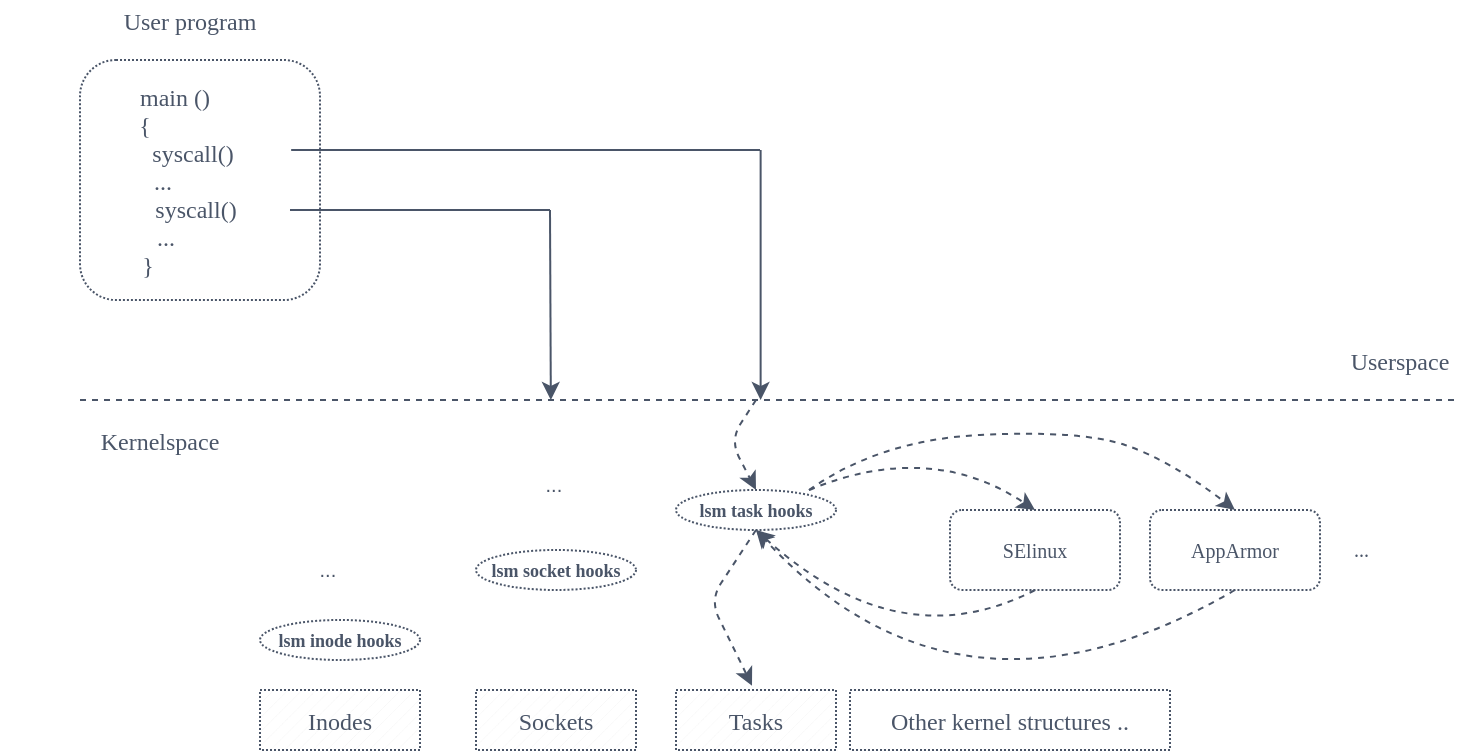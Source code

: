 <mxfile version="13.7.4" type="google" pages="2"><diagram id="0brpkZwbTc6vf-aFSqWg" name="Page-1"><mxGraphModel dx="1038" dy="492" grid="1" gridSize="5" guides="1" tooltips="1" connect="1" arrows="1" fold="1" page="1" pageScale="1" pageWidth="827" pageHeight="1169" math="0" shadow="0"><root><mxCell id="0"/><mxCell id="1" parent="0"/><mxCell id="gxxLXzPuCB86WvynxpCM-1" value="" style="endArrow=none;dashed=1;strokeColor=#4a5568;fontColor=#4A5568;" parent="1" edge="1"><mxGeometry width="50" height="50" relative="1" as="geometry"><mxPoint x="50" y="260" as="sourcePoint"/><mxPoint x="740" y="260" as="targetPoint"/></mxGeometry></mxCell><mxCell id="gxxLXzPuCB86WvynxpCM-2" value="Userspace" style="text;fillColor=none;align=center;verticalAlign=middle;rounded=0;fontFamily=Maven Pro;fontSource=https%3A%2F%2Ffonts.googleapis.com%2Fcss%3Ffamily%3DMaven%2BPro;fontColor=#4A5568;" parent="1" vertex="1"><mxGeometry x="690" y="230" width="40" height="20" as="geometry"/></mxCell><mxCell id="gxxLXzPuCB86WvynxpCM-3" value="Kernelspace" style="text;fillColor=none;align=center;verticalAlign=middle;rounded=0;fontFamily=Maven Pro;fontSource=https%3A%2F%2Ffonts.googleapis.com%2Fcss%3Ffamily%3DMaven%2BPro;fontColor=#4A5568;" parent="1" vertex="1"><mxGeometry x="70" y="270" width="40" height="20" as="geometry"/></mxCell><mxCell id="gxxLXzPuCB86WvynxpCM-4" value="" style="rounded=1;whiteSpace=wrap;fillColor=none;dashed=1;dashPattern=1 1;strokeColor=#4a5568;fontColor=#4A5568;" parent="1" vertex="1"><mxGeometry x="50" y="90" width="120" height="120" as="geometry"/></mxCell><mxCell id="gxxLXzPuCB86WvynxpCM-5" value="          main ()&#10;{&#10;                syscall()&#10;      ...&#10;                 syscall()&#10;       ...&#10; }" style="text;fillColor=none;align=center;verticalAlign=middle;rounded=0;dashed=1;dashPattern=1 1;fontFamily=Maven Pro;fontSource=https%3A%2F%2Ffonts.googleapis.com%2Fcss%3Ffamily%3DMaven%2BPro;labelBackgroundColor=none;fontColor=#4A5568;" parent="1" vertex="1"><mxGeometry x="10" y="80" width="145" height="140" as="geometry"/></mxCell><mxCell id="gxxLXzPuCB86WvynxpCM-6" value="" style="verticalLabelPosition=bottom;verticalAlign=top;shape=mxgraph.basic.patternFillRect;fillStyle=diag;step=5;fillStrokeWidth=0.2;fillStrokeColor=#dddddd;dashed=1;dashPattern=1 1;fillColor=none;strokeColor=#4a5568;fontColor=#4A5568;" parent="1" vertex="1"><mxGeometry x="140" y="405" width="80" height="30" as="geometry"/></mxCell><mxCell id="gxxLXzPuCB86WvynxpCM-7" value="" style="verticalLabelPosition=bottom;verticalAlign=top;shape=mxgraph.basic.patternFillRect;fillStyle=diag;step=5;fillStrokeWidth=0.2;fillStrokeColor=#dddddd;dashed=1;dashPattern=1 1;fillColor=none;strokeColor=#4a5568;fontColor=#4A5568;" parent="1" vertex="1"><mxGeometry x="248" y="405" width="80" height="30" as="geometry"/></mxCell><mxCell id="gxxLXzPuCB86WvynxpCM-8" value="" style="verticalLabelPosition=bottom;verticalAlign=top;shape=mxgraph.basic.patternFillRect;fillStyle=diag;step=5;fillStrokeWidth=0.2;fillStrokeColor=#dddddd;dashed=1;dashPattern=1 1;fillColor=none;strokeColor=#4a5568;fontColor=#4A5568;" parent="1" vertex="1"><mxGeometry x="348" y="405" width="80" height="30" as="geometry"/></mxCell><mxCell id="gxxLXzPuCB86WvynxpCM-10" value="Inodes" style="text;fillColor=none;align=center;verticalAlign=middle;rounded=0;dashed=1;dashPattern=1 1;fontFamily=Maven Pro;fontSource=https%3A%2F%2Ffonts.googleapis.com%2Fcss%3Ffamily%3DMaven%2BPro;strokeColor=#4a5568;fontColor=#4A5568;" parent="1" vertex="1"><mxGeometry x="140" y="405" width="80" height="30" as="geometry"/></mxCell><mxCell id="gxxLXzPuCB86WvynxpCM-11" value="Sockets" style="text;fillColor=none;align=center;verticalAlign=middle;rounded=0;dashed=1;dashPattern=1 1;fontFamily=Maven Pro;fontSource=https%3A%2F%2Ffonts.googleapis.com%2Fcss%3Ffamily%3DMaven%2BPro;strokeColor=#4a5568;fontColor=#4A5568;" parent="1" vertex="1"><mxGeometry x="248" y="405" width="80" height="30" as="geometry"/></mxCell><mxCell id="gxxLXzPuCB86WvynxpCM-12" value="Tasks" style="text;fillColor=none;align=center;verticalAlign=middle;rounded=0;dashed=1;dashPattern=1 1;fontFamily=Maven Pro;fontSource=https%3A%2F%2Ffonts.googleapis.com%2Fcss%3Ffamily%3DMaven%2BPro;strokeColor=#4a5568;fontColor=#4A5568;" parent="1" vertex="1"><mxGeometry x="348" y="405" width="80" height="30" as="geometry"/></mxCell><mxCell id="gxxLXzPuCB86WvynxpCM-13" value="Other kernel structures .." style="text;fillColor=none;align=center;verticalAlign=middle;rounded=0;dashed=1;dashPattern=1 1;fontFamily=Maven Pro;fontSource=https%3A%2F%2Ffonts.googleapis.com%2Fcss%3Ffamily%3DMaven%2BPro;strokeColor=#4a5568;fontColor=#4A5568;" parent="1" vertex="1"><mxGeometry x="435" y="405" width="160" height="30" as="geometry"/></mxCell><mxCell id="gxxLXzPuCB86WvynxpCM-14" value="" style="ellipse;whiteSpace=wrap;dashed=1;dashPattern=1 1;fillColor=none;strokeColor=#4a5568;fontColor=#4A5568;" parent="1" vertex="1"><mxGeometry x="140" y="370" width="80" height="20" as="geometry"/></mxCell><mxCell id="gxxLXzPuCB86WvynxpCM-15" value="" style="ellipse;whiteSpace=wrap;dashed=1;dashPattern=1 1;fillColor=none;strokeColor=#4a5568;fontColor=#4A5568;" parent="1" vertex="1"><mxGeometry x="248" y="335" width="80" height="20" as="geometry"/></mxCell><mxCell id="gxxLXzPuCB86WvynxpCM-16" value="" style="ellipse;whiteSpace=wrap;dashed=1;dashPattern=1 1;fillColor=none;strokeColor=#4a5568;fontColor=#4A5568;" parent="1" vertex="1"><mxGeometry x="348" y="305" width="80" height="20" as="geometry"/></mxCell><mxCell id="gxxLXzPuCB86WvynxpCM-17" value="lsm inode hooks" style="text;fillColor=none;align=center;verticalAlign=middle;rounded=0;dashed=1;dashPattern=1 1;fontSize=9;fontFamily=Maven Pro;fontSource=https%3A%2F%2Ffonts.googleapis.com%2Fcss%3Ffamily%3DMaven%2BPro;fontStyle=1;fontColor=#4A5568;" parent="1" vertex="1"><mxGeometry x="127" y="370" width="106" height="20" as="geometry"/></mxCell><mxCell id="gxxLXzPuCB86WvynxpCM-18" value="lsm socket hooks" style="text;fillColor=none;align=center;verticalAlign=middle;rounded=0;dashed=1;dashPattern=1 1;fontSize=9;fontFamily=Maven Pro;fontSource=https%3A%2F%2Ffonts.googleapis.com%2Fcss%3Ffamily%3DMaven%2BPro;fontStyle=1;fontColor=#4A5568;" parent="1" vertex="1"><mxGeometry x="235" y="335" width="106" height="20" as="geometry"/></mxCell><mxCell id="gxxLXzPuCB86WvynxpCM-19" value="lsm task hooks" style="text;fillColor=none;align=center;verticalAlign=middle;rounded=0;dashed=1;dashPattern=1 1;fontSize=9;fontFamily=Maven Pro;fontSource=https%3A%2F%2Ffonts.googleapis.com%2Fcss%3Ffamily%3DMaven%2BPro;fontStyle=1;fontColor=#4A5568;" parent="1" vertex="1"><mxGeometry x="335" y="305" width="106" height="20" as="geometry"/></mxCell><mxCell id="gxxLXzPuCB86WvynxpCM-20" value="User program" style="text;fillColor=none;align=center;verticalAlign=middle;rounded=0;dashed=1;dashPattern=1 1;fontSize=12;fontFamily=Maven Pro;fontSource=https%3A%2F%2Ffonts.googleapis.com%2Fcss%3Ffamily%3DMaven%2BPro;labelBackgroundColor=none;fontColor=#4A5568;" parent="1" vertex="1"><mxGeometry x="60" y="60" width="90" height="20" as="geometry"/></mxCell><mxCell id="gxxLXzPuCB86WvynxpCM-21" value="" style="endArrow=none;fontSize=12;exitX=1.004;exitY=0.393;exitDx=0;exitDy=0;exitPerimeter=0;strokeColor=#4a5568;fontColor=#4A5568;" parent="1" source="gxxLXzPuCB86WvynxpCM-5" edge="1"><mxGeometry width="50" height="50" relative="1" as="geometry"><mxPoint x="390" y="290" as="sourcePoint"/><mxPoint x="390" y="135" as="targetPoint"/></mxGeometry></mxCell><mxCell id="gxxLXzPuCB86WvynxpCM-22" value="" style="endArrow=classic;fontSize=12;strokeColor=#4a5568;fontColor=#4A5568;" parent="1" edge="1"><mxGeometry width="50" height="50" relative="1" as="geometry"><mxPoint x="390.31" y="135" as="sourcePoint"/><mxPoint x="390.31" y="260" as="targetPoint"/></mxGeometry></mxCell><mxCell id="gxxLXzPuCB86WvynxpCM-23" value="" style="endArrow=none;fontSize=12;exitX=1.004;exitY=0.393;exitDx=0;exitDy=0;exitPerimeter=0;strokeColor=#4a5568;fontColor=#4A5568;" parent="1" edge="1"><mxGeometry width="50" height="50" relative="1" as="geometry"><mxPoint x="155.0" y="165.02" as="sourcePoint"/><mxPoint x="285" y="165" as="targetPoint"/></mxGeometry></mxCell><mxCell id="gxxLXzPuCB86WvynxpCM-24" value="" style="endArrow=classic;fontSize=12;strokeColor=#4a5568;fontColor=#4A5568;" parent="1" edge="1"><mxGeometry width="50" height="50" relative="1" as="geometry"><mxPoint x="285.0" y="165" as="sourcePoint"/><mxPoint x="285.42" y="260" as="targetPoint"/></mxGeometry></mxCell><mxCell id="gxxLXzPuCB86WvynxpCM-28" value="SElinux" style="rounded=1;dashed=1;dashPattern=1 1;fillColor=none;fontSize=10;fontFamily=Maven Pro;fontSource=https%3A%2F%2Ffonts.googleapis.com%2Fcss%3Ffamily%3DMaven%2BPro;strokeColor=#4a5568;fontColor=#4A5568;" parent="1" vertex="1"><mxGeometry x="485" y="315" width="85" height="40" as="geometry"/></mxCell><mxCell id="gxxLXzPuCB86WvynxpCM-29" value="AppArmor" style="rounded=1;dashed=1;dashPattern=1 1;fillColor=none;fontSize=10;fontFamily=Maven Pro;fontSource=https%3A%2F%2Ffonts.googleapis.com%2Fcss%3Ffamily%3DMaven%2BPro;strokeColor=#4a5568;fontColor=#4A5568;" parent="1" vertex="1"><mxGeometry x="585" y="315" width="85" height="40" as="geometry"/></mxCell><mxCell id="gxxLXzPuCB86WvynxpCM-30" value="...&#10;" style="text;fontSize=10;fontFamily=Maven Pro;fontSource=https%3A%2F%2Ffonts.googleapis.com%2Fcss%3Ffamily%3DMaven%2BPro;fontColor=#4A5568;" parent="1" vertex="1"><mxGeometry x="685" y="322.5" width="50" height="25" as="geometry"/></mxCell><mxCell id="gxxLXzPuCB86WvynxpCM-31" value="" style="endArrow=classic;fontSize=10;curved=1;entryX=0.5;entryY=0;entryDx=0;entryDy=0;exitX=0.75;exitY=0;exitDx=0;exitDy=0;dashed=1;strokeColor=#4a5568;fontColor=#4A5568;" parent="1" source="gxxLXzPuCB86WvynxpCM-19" target="gxxLXzPuCB86WvynxpCM-28" edge="1"><mxGeometry width="50" height="50" relative="1" as="geometry"><mxPoint x="370" y="340" as="sourcePoint"/><mxPoint x="420" y="290" as="targetPoint"/><Array as="points"><mxPoint x="475" y="280"/></Array></mxGeometry></mxCell><mxCell id="gxxLXzPuCB86WvynxpCM-33" value="" style="endArrow=classic;fontSize=10;curved=1;entryX=0.5;entryY=0;entryDx=0;entryDy=0;exitX=0.75;exitY=0;exitDx=0;exitDy=0;dashed=1;strokeColor=#4a5568;fontColor=#4A5568;" parent="1" source="gxxLXzPuCB86WvynxpCM-19" target="gxxLXzPuCB86WvynxpCM-29" edge="1"><mxGeometry width="50" height="50" relative="1" as="geometry"><mxPoint x="419.5" y="310" as="sourcePoint"/><mxPoint x="532.5" y="320" as="targetPoint"/><Array as="points"><mxPoint x="450" y="280"/><mxPoint x="550" y="275"/><mxPoint x="595" y="290"/></Array></mxGeometry></mxCell><mxCell id="gxxLXzPuCB86WvynxpCM-41" value="" style="endArrow=classic;dashed=1;fontSize=10;entryX=0.5;entryY=0;entryDx=0;entryDy=0;strokeColor=#4a5568;fontColor=#4A5568;" parent="1" target="gxxLXzPuCB86WvynxpCM-19" edge="1"><mxGeometry width="50" height="50" relative="1" as="geometry"><mxPoint x="388" y="260" as="sourcePoint"/><mxPoint x="388" y="285" as="targetPoint"/><Array as="points"><mxPoint x="375" y="280"/></Array></mxGeometry></mxCell><mxCell id="gxxLXzPuCB86WvynxpCM-43" value="" style="endArrow=classic;fontSize=10;curved=1;entryX=0.5;entryY=1;entryDx=0;entryDy=0;exitX=0.5;exitY=1;exitDx=0;exitDy=0;dashed=1;strokeColor=#4a5568;fontColor=#4A5568;" parent="1" source="gxxLXzPuCB86WvynxpCM-29" target="gxxLXzPuCB86WvynxpCM-19" edge="1"><mxGeometry width="50" height="50" relative="1" as="geometry"><mxPoint x="419.5" y="310" as="sourcePoint"/><mxPoint x="532.5" y="320" as="targetPoint"/><Array as="points"><mxPoint x="490" y="435"/></Array></mxGeometry></mxCell><mxCell id="gxxLXzPuCB86WvynxpCM-44" value="" style="endArrow=classic;fontSize=10;curved=1;entryX=0.5;entryY=1;entryDx=0;entryDy=0;exitX=0.5;exitY=1;exitDx=0;exitDy=0;dashed=1;strokeColor=#4a5568;fontColor=#4A5568;" parent="1" source="gxxLXzPuCB86WvynxpCM-28" target="gxxLXzPuCB86WvynxpCM-19" edge="1"><mxGeometry width="50" height="50" relative="1" as="geometry"><mxPoint x="632.5" y="360" as="sourcePoint"/><mxPoint x="393" y="330" as="targetPoint"/><Array as="points"><mxPoint x="460" y="390"/></Array></mxGeometry></mxCell><mxCell id="gxxLXzPuCB86WvynxpCM-50" value="" style="endArrow=classic;dashed=1;fontSize=10;entryX=0.475;entryY=-0.072;entryDx=0;entryDy=0;entryPerimeter=0;strokeColor=#4a5568;exitX=0.5;exitY=1;exitDx=0;exitDy=0;fontColor=#4A5568;" parent="1" source="gxxLXzPuCB86WvynxpCM-19" target="gxxLXzPuCB86WvynxpCM-12" edge="1"><mxGeometry width="50" height="50" relative="1" as="geometry"><mxPoint x="385.5" y="355" as="sourcePoint"/><mxPoint x="385.5" y="380" as="targetPoint"/><Array as="points"><mxPoint x="365" y="360"/></Array></mxGeometry></mxCell><mxCell id="gxxLXzPuCB86WvynxpCM-51" value=" ...&#10;" style="text;fontSize=10;labelBackgroundColor=none;fontColor=#4A5568;" parent="1" vertex="1"><mxGeometry x="278" y="290" width="50" height="25" as="geometry"/></mxCell><mxCell id="gxxLXzPuCB86WvynxpCM-52" value=" ...&#10;" style="text;fontSize=10;labelBackgroundColor=none;fontColor=#4A5568;" parent="1" vertex="1"><mxGeometry x="165" y="332.5" width="50" height="25" as="geometry"/></mxCell></root></mxGraphModel></diagram><diagram id="CMXKV2ii1ep44NX_q7-K" name="Page-2"><mxGraphModel dx="1038" dy="548" grid="1" gridSize="7" guides="1" tooltips="1" connect="1" arrows="1" fold="1" page="1" pageScale="1" pageWidth="827" pageHeight="1169" math="0" shadow="0"><root><mxCell id="F9hWBDKzyw-qN9qB1SEu-0"/><mxCell id="F9hWBDKzyw-qN9qB1SEu-1" parent="F9hWBDKzyw-qN9qB1SEu-0"/><mxCell id="vwLMFs083mkxRvPSiOHg-0" value="" style="endArrow=none;dashed=1;strokeColor=#4a5568;fontColor=#4A5568;fontFamily=Maven Pro;fontSource=https%3A%2F%2Ffonts.googleapis.com%2Fcss%3Ffamily%3DMaven%2BPro;" edge="1" parent="F9hWBDKzyw-qN9qB1SEu-1"><mxGeometry width="50" height="50" relative="1" as="geometry"><mxPoint x="50" y="210" as="sourcePoint"/><mxPoint x="740" y="210" as="targetPoint"/></mxGeometry></mxCell><mxCell id="vwLMFs083mkxRvPSiOHg-1" value="Userspace" style="text;fillColor=none;align=center;verticalAlign=middle;rounded=0;fontFamily=Maven Pro;fontSource=https%3A%2F%2Ffonts.googleapis.com%2Fcss%3Ffamily%3DMaven%2BPro;fontColor=#4A5568;" vertex="1" parent="F9hWBDKzyw-qN9qB1SEu-1"><mxGeometry x="690" y="180" width="40" height="20" as="geometry"/></mxCell><mxCell id="vwLMFs083mkxRvPSiOHg-2" value="Kernelspace" style="text;fillColor=none;align=center;verticalAlign=middle;rounded=0;fontFamily=Maven Pro;fontSource=https%3A%2F%2Ffonts.googleapis.com%2Fcss%3Ffamily%3DMaven%2BPro;fontColor=#4A5568;" vertex="1" parent="F9hWBDKzyw-qN9qB1SEu-1"><mxGeometry x="60" y="220" width="40" height="20" as="geometry"/></mxCell><mxCell id="vwLMFs083mkxRvPSiOHg-5" value="" style="verticalLabelPosition=bottom;verticalAlign=top;shape=mxgraph.basic.patternFillRect;fillStyle=diag;step=5;fillStrokeWidth=0.2;fillStrokeColor=#dddddd;dashed=1;dashPattern=1 1;fillColor=none;strokeColor=#4a5568;fontColor=#4A5568;fontFamily=Maven Pro;fontSource=https%3A%2F%2Ffonts.googleapis.com%2Fcss%3Ffamily%3DMaven%2BPro;" vertex="1" parent="F9hWBDKzyw-qN9qB1SEu-1"><mxGeometry x="140" y="405" width="80" height="30" as="geometry"/></mxCell><mxCell id="vwLMFs083mkxRvPSiOHg-6" value="" style="verticalLabelPosition=bottom;verticalAlign=top;shape=mxgraph.basic.patternFillRect;fillStyle=diag;step=5;fillStrokeWidth=0.2;fillStrokeColor=#dddddd;dashed=1;dashPattern=1 1;fillColor=none;strokeColor=#4a5568;fontColor=#4A5568;fontFamily=Maven Pro;fontSource=https%3A%2F%2Ffonts.googleapis.com%2Fcss%3Ffamily%3DMaven%2BPro;" vertex="1" parent="F9hWBDKzyw-qN9qB1SEu-1"><mxGeometry x="248" y="405" width="80" height="30" as="geometry"/></mxCell><mxCell id="vwLMFs083mkxRvPSiOHg-7" value="" style="verticalLabelPosition=bottom;verticalAlign=top;shape=mxgraph.basic.patternFillRect;fillStyle=diag;step=5;fillStrokeWidth=0.2;fillStrokeColor=#dddddd;dashed=1;dashPattern=1 1;fillColor=none;strokeColor=#4a5568;fontColor=#4A5568;fontFamily=Maven Pro;fontSource=https%3A%2F%2Ffonts.googleapis.com%2Fcss%3Ffamily%3DMaven%2BPro;" vertex="1" parent="F9hWBDKzyw-qN9qB1SEu-1"><mxGeometry x="348" y="405" width="80" height="30" as="geometry"/></mxCell><mxCell id="vwLMFs083mkxRvPSiOHg-8" value="Inodes" style="text;fillColor=none;align=center;verticalAlign=middle;rounded=0;dashed=1;dashPattern=1 1;fontFamily=Maven Pro;fontSource=https%3A%2F%2Ffonts.googleapis.com%2Fcss%3Ffamily%3DMaven%2BPro;strokeColor=#4a5568;fontColor=#4A5568;" vertex="1" parent="F9hWBDKzyw-qN9qB1SEu-1"><mxGeometry x="140" y="405" width="80" height="30" as="geometry"/></mxCell><mxCell id="vwLMFs083mkxRvPSiOHg-9" value="Sockets" style="text;fillColor=none;align=center;verticalAlign=middle;rounded=0;dashed=1;dashPattern=1 1;fontFamily=Maven Pro;fontSource=https%3A%2F%2Ffonts.googleapis.com%2Fcss%3Ffamily%3DMaven%2BPro;strokeColor=#4a5568;fontColor=#4A5568;" vertex="1" parent="F9hWBDKzyw-qN9qB1SEu-1"><mxGeometry x="248" y="405" width="80" height="30" as="geometry"/></mxCell><mxCell id="vwLMFs083mkxRvPSiOHg-10" value="Tasks" style="text;fillColor=none;align=center;verticalAlign=middle;rounded=0;dashed=1;dashPattern=1 1;fontFamily=Maven Pro;fontSource=https%3A%2F%2Ffonts.googleapis.com%2Fcss%3Ffamily%3DMaven%2BPro;strokeColor=#4a5568;fontColor=#4A5568;" vertex="1" parent="F9hWBDKzyw-qN9qB1SEu-1"><mxGeometry x="348" y="405" width="80" height="30" as="geometry"/></mxCell><mxCell id="vwLMFs083mkxRvPSiOHg-11" value="Other kernel structures .." style="text;fillColor=none;align=center;verticalAlign=middle;rounded=0;dashed=1;dashPattern=1 1;fontFamily=Maven Pro;fontSource=https%3A%2F%2Ffonts.googleapis.com%2Fcss%3Ffamily%3DMaven%2BPro;strokeColor=#4a5568;fontColor=#4A5568;" vertex="1" parent="F9hWBDKzyw-qN9qB1SEu-1"><mxGeometry x="435" y="405" width="160" height="30" as="geometry"/></mxCell><mxCell id="vwLMFs083mkxRvPSiOHg-12" value="" style="ellipse;whiteSpace=wrap;dashed=1;dashPattern=1 1;fillColor=none;strokeColor=#4a5568;fontColor=#4A5568;fontFamily=Maven Pro;fontSource=https%3A%2F%2Ffonts.googleapis.com%2Fcss%3Ffamily%3DMaven%2BPro;" vertex="1" parent="F9hWBDKzyw-qN9qB1SEu-1"><mxGeometry x="140" y="370" width="80" height="20" as="geometry"/></mxCell><mxCell id="vwLMFs083mkxRvPSiOHg-13" value="" style="ellipse;whiteSpace=wrap;dashed=1;dashPattern=1 1;fillColor=none;strokeColor=#4a5568;fontColor=#4A5568;fontFamily=Maven Pro;fontSource=https%3A%2F%2Ffonts.googleapis.com%2Fcss%3Ffamily%3DMaven%2BPro;" vertex="1" parent="F9hWBDKzyw-qN9qB1SEu-1"><mxGeometry x="248" y="335" width="80" height="20" as="geometry"/></mxCell><mxCell id="vwLMFs083mkxRvPSiOHg-14" value="" style="ellipse;whiteSpace=wrap;dashed=1;dashPattern=1 1;fillColor=none;strokeColor=#4a5568;fontColor=#4A5568;fontFamily=Maven Pro;fontSource=https%3A%2F%2Ffonts.googleapis.com%2Fcss%3Ffamily%3DMaven%2BPro;" vertex="1" parent="F9hWBDKzyw-qN9qB1SEu-1"><mxGeometry x="348" y="305" width="80" height="20" as="geometry"/></mxCell><mxCell id="vwLMFs083mkxRvPSiOHg-15" value="lsm inode hooks" style="text;fillColor=none;align=center;verticalAlign=middle;rounded=0;dashed=1;dashPattern=1 1;fontSize=9;fontFamily=Maven Pro;fontSource=https%3A%2F%2Ffonts.googleapis.com%2Fcss%3Ffamily%3DMaven%2BPro;fontStyle=1;fontColor=#4A5568;" vertex="1" parent="F9hWBDKzyw-qN9qB1SEu-1"><mxGeometry x="127" y="370" width="106" height="20" as="geometry"/></mxCell><mxCell id="vwLMFs083mkxRvPSiOHg-16" value="lsm socket hooks" style="text;fillColor=none;align=center;verticalAlign=middle;rounded=0;dashed=1;dashPattern=1 1;fontSize=9;fontFamily=Maven Pro;fontSource=https%3A%2F%2Ffonts.googleapis.com%2Fcss%3Ffamily%3DMaven%2BPro;fontStyle=1;fontColor=#4A5568;" vertex="1" parent="F9hWBDKzyw-qN9qB1SEu-1"><mxGeometry x="235" y="335" width="106" height="20" as="geometry"/></mxCell><mxCell id="vwLMFs083mkxRvPSiOHg-17" value="lsm task hooks" style="text;fillColor=none;align=center;verticalAlign=middle;rounded=0;dashed=1;dashPattern=1 1;fontSize=9;fontFamily=Maven Pro;fontSource=https%3A%2F%2Ffonts.googleapis.com%2Fcss%3Ffamily%3DMaven%2BPro;fontStyle=1;fontColor=#4A5568;" vertex="1" parent="F9hWBDKzyw-qN9qB1SEu-1"><mxGeometry x="335" y="305" width="106" height="20" as="geometry"/></mxCell><mxCell id="vwLMFs083mkxRvPSiOHg-23" value="bpf program 1" style="rounded=1;dashed=1;dashPattern=1 1;fillColor=none;fontSize=10;fontFamily=Maven Pro;fontSource=https%3A%2F%2Ffonts.googleapis.com%2Fcss%3Ffamily%3DMaven%2BPro;strokeColor=#4a5568;fontColor=#4A5568;" vertex="1" parent="F9hWBDKzyw-qN9qB1SEu-1"><mxGeometry x="510" y="292.5" width="85" height="22.5" as="geometry"/></mxCell><mxCell id="vwLMFs083mkxRvPSiOHg-28" value="" style="endArrow=classic;dashed=1;fontSize=10;entryX=0.5;entryY=0;entryDx=0;entryDy=0;strokeColor=#4a5568;fontColor=#4A5568;fontFamily=Maven Pro;fontSource=https%3A%2F%2Ffonts.googleapis.com%2Fcss%3Ffamily%3DMaven%2BPro;" edge="1" parent="F9hWBDKzyw-qN9qB1SEu-1" target="vwLMFs083mkxRvPSiOHg-17"><mxGeometry width="50" height="50" relative="1" as="geometry"><mxPoint x="200" y="210" as="sourcePoint"/><mxPoint x="388" y="285" as="targetPoint"/><Array as="points"><mxPoint x="230" y="250"/><mxPoint x="280" y="280"/></Array></mxGeometry></mxCell><mxCell id="vwLMFs083mkxRvPSiOHg-30" value="" style="endArrow=classic;fontSize=10;curved=1;entryX=0.5;entryY=1;entryDx=0;entryDy=0;exitX=0;exitY=1;exitDx=0;exitDy=0;dashed=1;strokeColor=#4a5568;fontColor=#4A5568;fontFamily=Maven Pro;fontSource=https%3A%2F%2Ffonts.googleapis.com%2Fcss%3Ffamily%3DMaven%2BPro;" edge="1" parent="F9hWBDKzyw-qN9qB1SEu-1" source="vwLMFs083mkxRvPSiOHg-23" target="vwLMFs083mkxRvPSiOHg-17"><mxGeometry width="50" height="50" relative="1" as="geometry"><mxPoint x="632.5" y="360" as="sourcePoint"/><mxPoint x="393" y="330" as="targetPoint"/><Array as="points"><mxPoint x="460" y="370"/></Array></mxGeometry></mxCell><mxCell id="vwLMFs083mkxRvPSiOHg-31" value="" style="endArrow=classic;dashed=1;fontSize=10;entryX=0.475;entryY=-0.072;entryDx=0;entryDy=0;entryPerimeter=0;strokeColor=#4a5568;exitX=0.5;exitY=1;exitDx=0;exitDy=0;fontColor=#4A5568;fontFamily=Maven Pro;fontSource=https%3A%2F%2Ffonts.googleapis.com%2Fcss%3Ffamily%3DMaven%2BPro;" edge="1" parent="F9hWBDKzyw-qN9qB1SEu-1" source="vwLMFs083mkxRvPSiOHg-17" target="vwLMFs083mkxRvPSiOHg-10"><mxGeometry width="50" height="50" relative="1" as="geometry"><mxPoint x="385.5" y="355" as="sourcePoint"/><mxPoint x="385.5" y="380" as="targetPoint"/><Array as="points"><mxPoint x="370" y="360"/></Array></mxGeometry></mxCell><mxCell id="vwLMFs083mkxRvPSiOHg-32" value=" ...&#10;" style="text;fontSize=10;labelBackgroundColor=none;fontColor=#4A5568;fontFamily=Maven Pro;fontSource=https%3A%2F%2Ffonts.googleapis.com%2Fcss%3Ffamily%3DMaven%2BPro;" vertex="1" parent="F9hWBDKzyw-qN9qB1SEu-1"><mxGeometry x="278" y="290" width="50" height="25" as="geometry"/></mxCell><mxCell id="vwLMFs083mkxRvPSiOHg-33" value=" ...&#10;" style="text;fontSize=10;labelBackgroundColor=none;fontColor=#4A5568;fontFamily=Maven Pro;fontSource=https%3A%2F%2Ffonts.googleapis.com%2Fcss%3Ffamily%3DMaven%2BPro;" vertex="1" parent="F9hWBDKzyw-qN9qB1SEu-1"><mxGeometry x="165" y="332.5" width="50" height="25" as="geometry"/></mxCell><mxCell id="UJdwv0Tye0SqA1ILVz1W-0" value="" style="endArrow=classic;fontSize=10;curved=1;entryX=0;entryY=0.25;entryDx=0;entryDy=0;exitX=0.75;exitY=0;exitDx=0;exitDy=0;dashed=1;strokeColor=#4a5568;fontColor=#4A5568;fontFamily=Maven Pro;fontSource=https%3A%2F%2Ffonts.googleapis.com%2Fcss%3Ffamily%3DMaven%2BPro;" edge="1" parent="F9hWBDKzyw-qN9qB1SEu-1" target="vwLMFs083mkxRvPSiOHg-23"><mxGeometry width="50" height="50" relative="1" as="geometry"><mxPoint x="390" y="305" as="sourcePoint"/><mxPoint x="603" y="315" as="targetPoint"/><Array as="points"><mxPoint x="410" y="280"/><mxPoint x="470" y="270"/></Array></mxGeometry></mxCell><mxCell id="UJdwv0Tye0SqA1ILVz1W-1" value=" Userspace security application" style="rounded=1;fontFamily=Maven Pro;fontColor=#4A5568;strokeColor=#4A5568;fillColor=none;align=left;horizontal=1;verticalAlign=top;fontSource=https%3A%2F%2Ffonts.googleapis.com%2Fcss%3Ffamily%3DMaven%2BPro;" vertex="1" parent="F9hWBDKzyw-qN9qB1SEu-1"><mxGeometry x="403" y="110" width="192" height="70" as="geometry"/></mxCell><mxCell id="UJdwv0Tye0SqA1ILVz1W-2" value="BPF verifier" style="rounded=1;fontFamily=Maven Pro;fontColor=#4A5568;strokeColor=#4A5568;fillColor=none;dashed=1;fontSource=https%3A%2F%2Ffonts.googleapis.com%2Fcss%3Ffamily%3DMaven%2BPro;" vertex="1" parent="F9hWBDKzyw-qN9qB1SEu-1"><mxGeometry x="501.25" y="230" width="102.5" height="40" as="geometry"/></mxCell><mxCell id="UJdwv0Tye0SqA1ILVz1W-4" value="" style="endArrow=classic;html=1;fontFamily=Maven Pro;fontColor=#4A5568;strokeColor=#4A5568;fontSource=https%3A%2F%2Ffonts.googleapis.com%2Fcss%3Ffamily%3DMaven%2BPro;" edge="1" parent="F9hWBDKzyw-qN9qB1SEu-1"><mxGeometry width="50" height="50" relative="1" as="geometry"><mxPoint x="200" y="160" as="sourcePoint"/><mxPoint x="200" y="210" as="targetPoint"/></mxGeometry></mxCell><mxCell id="UJdwv0Tye0SqA1ILVz1W-5" value="Syscall" style="text;html=1;strokeColor=none;fillColor=none;align=center;verticalAlign=middle;whiteSpace=wrap;rounded=0;dashed=1;fontFamily=Maven Pro;fontColor=#4A5568;fontSource=https%3A%2F%2Ffonts.googleapis.com%2Fcss%3Ffamily%3DMaven%2BPro;" vertex="1" parent="F9hWBDKzyw-qN9qB1SEu-1"><mxGeometry x="180" y="130" width="40" height="20" as="geometry"/></mxCell><mxCell id="UJdwv0Tye0SqA1ILVz1W-7" value="libbpf" style="rounded=1;dashed=1;strokeColor=#4A5568;fillColor=none;fontFamily=Maven Pro;fontColor=#4A5568;align=center;fontSource=https%3A%2F%2Ffonts.googleapis.com%2Fcss%3Ffamily%3DMaven%2BPro;" vertex="1" parent="F9hWBDKzyw-qN9qB1SEu-1"><mxGeometry x="525" y="150" width="70" height="30" as="geometry"/></mxCell><mxCell id="UJdwv0Tye0SqA1ILVz1W-8" value="" style="shape=flexArrow;endArrow=classic;html=1;strokeColor=#4A5568;fontFamily=Maven Pro;fontColor=#4A5568;endWidth=5.669;endSize=2.286;width=5.116;fontSource=https%3A%2F%2Ffonts.googleapis.com%2Fcss%3Ffamily%3DMaven%2BPro;" edge="1" parent="F9hWBDKzyw-qN9qB1SEu-1"><mxGeometry width="50" height="50" relative="1" as="geometry"><mxPoint x="552.16" y="180" as="sourcePoint"/><mxPoint x="552.66" y="230" as="targetPoint"/></mxGeometry></mxCell><mxCell id="UJdwv0Tye0SqA1ILVz1W-9" value="" style="shape=flexArrow;endArrow=classic;html=1;strokeColor=#4A5568;fontFamily=Maven Pro;fontColor=#4A5568;endWidth=5.669;endSize=2.286;width=5.116;fontSource=https%3A%2F%2Ffonts.googleapis.com%2Fcss%3Ffamily%3DMaven%2BPro;" edge="1" parent="F9hWBDKzyw-qN9qB1SEu-1"><mxGeometry width="50" height="50" relative="1" as="geometry"><mxPoint x="552.16" y="270" as="sourcePoint"/><mxPoint x="553" y="290" as="targetPoint"/></mxGeometry></mxCell><mxCell id="UJdwv0Tye0SqA1ILVz1W-10" value="&lt;font style=&quot;font-size: 6px;&quot;&gt;bpf bytecode&lt;/font&gt;" style="text;html=1;strokeColor=none;fillColor=none;align=center;verticalAlign=middle;whiteSpace=wrap;rounded=0;dashed=1;fontFamily=Maven Pro;fontColor=#4A5568;horizontal=0;fontSize=6;fontStyle=1;fontSource=https%3A%2F%2Ffonts.googleapis.com%2Fcss%3Ffamily%3DMaven%2BPro;" vertex="1" parent="F9hWBDKzyw-qN9qB1SEu-1"><mxGeometry x="532" y="150" width="20" height="110" as="geometry"/></mxCell><mxCell id="UJdwv0Tye0SqA1ILVz1W-12" value="" style="rounded=1;fontFamily=Maven Pro;fontColor=#4A5568;strokeColor=#4A5568;fillColor=none;dashed=1;fontSource=https%3A%2F%2Ffonts.googleapis.com%2Fcss%3Ffamily%3DMaven%2BPro;" vertex="1" parent="F9hWBDKzyw-qN9qB1SEu-1"><mxGeometry x="505.75" y="290" width="98" height="107" as="geometry"/></mxCell><mxCell id="UJdwv0Tye0SqA1ILVz1W-13" value="bpf program2" style="rounded=1;dashed=1;dashPattern=1 1;fillColor=none;fontSize=10;fontFamily=Maven Pro;fontSource=https%3A%2F%2Ffonts.googleapis.com%2Fcss%3Ffamily%3DMaven%2BPro;strokeColor=#4a5568;fontColor=#4A5568;" vertex="1" parent="F9hWBDKzyw-qN9qB1SEu-1"><mxGeometry x="510" y="322" width="85" height="21" as="geometry"/></mxCell><mxCell id="UJdwv0Tye0SqA1ILVz1W-14" value="..." style="text;html=1;strokeColor=none;fillColor=none;align=center;verticalAlign=middle;whiteSpace=wrap;rounded=0;dashed=1;fontFamily=Maven Pro;fontSize=6;fontColor=#4A5568;labelBackgroundColor=none;fontSource=https%3A%2F%2Ffonts.googleapis.com%2Fcss%3Ffamily%3DMaven%2BPro;" vertex="1" parent="F9hWBDKzyw-qN9qB1SEu-1"><mxGeometry x="532" y="343" width="40" height="20" as="geometry"/></mxCell><mxCell id="UJdwv0Tye0SqA1ILVz1W-15" value="KRSI" style="text;strokeColor=none;fillColor=none;align=center;verticalAlign=middle;rounded=0;dashed=1;labelBackgroundColor=none;fontFamily=Maven Pro;fontSize=12;fontColor=#4A5568;fontSource=https%3A%2F%2Ffonts.googleapis.com%2Fcss%3Ffamily%3DMaven%2BPro;" vertex="1" parent="F9hWBDKzyw-qN9qB1SEu-1"><mxGeometry x="555" y="377" width="40" height="20" as="geometry"/></mxCell></root></mxGraphModel></diagram></mxfile>